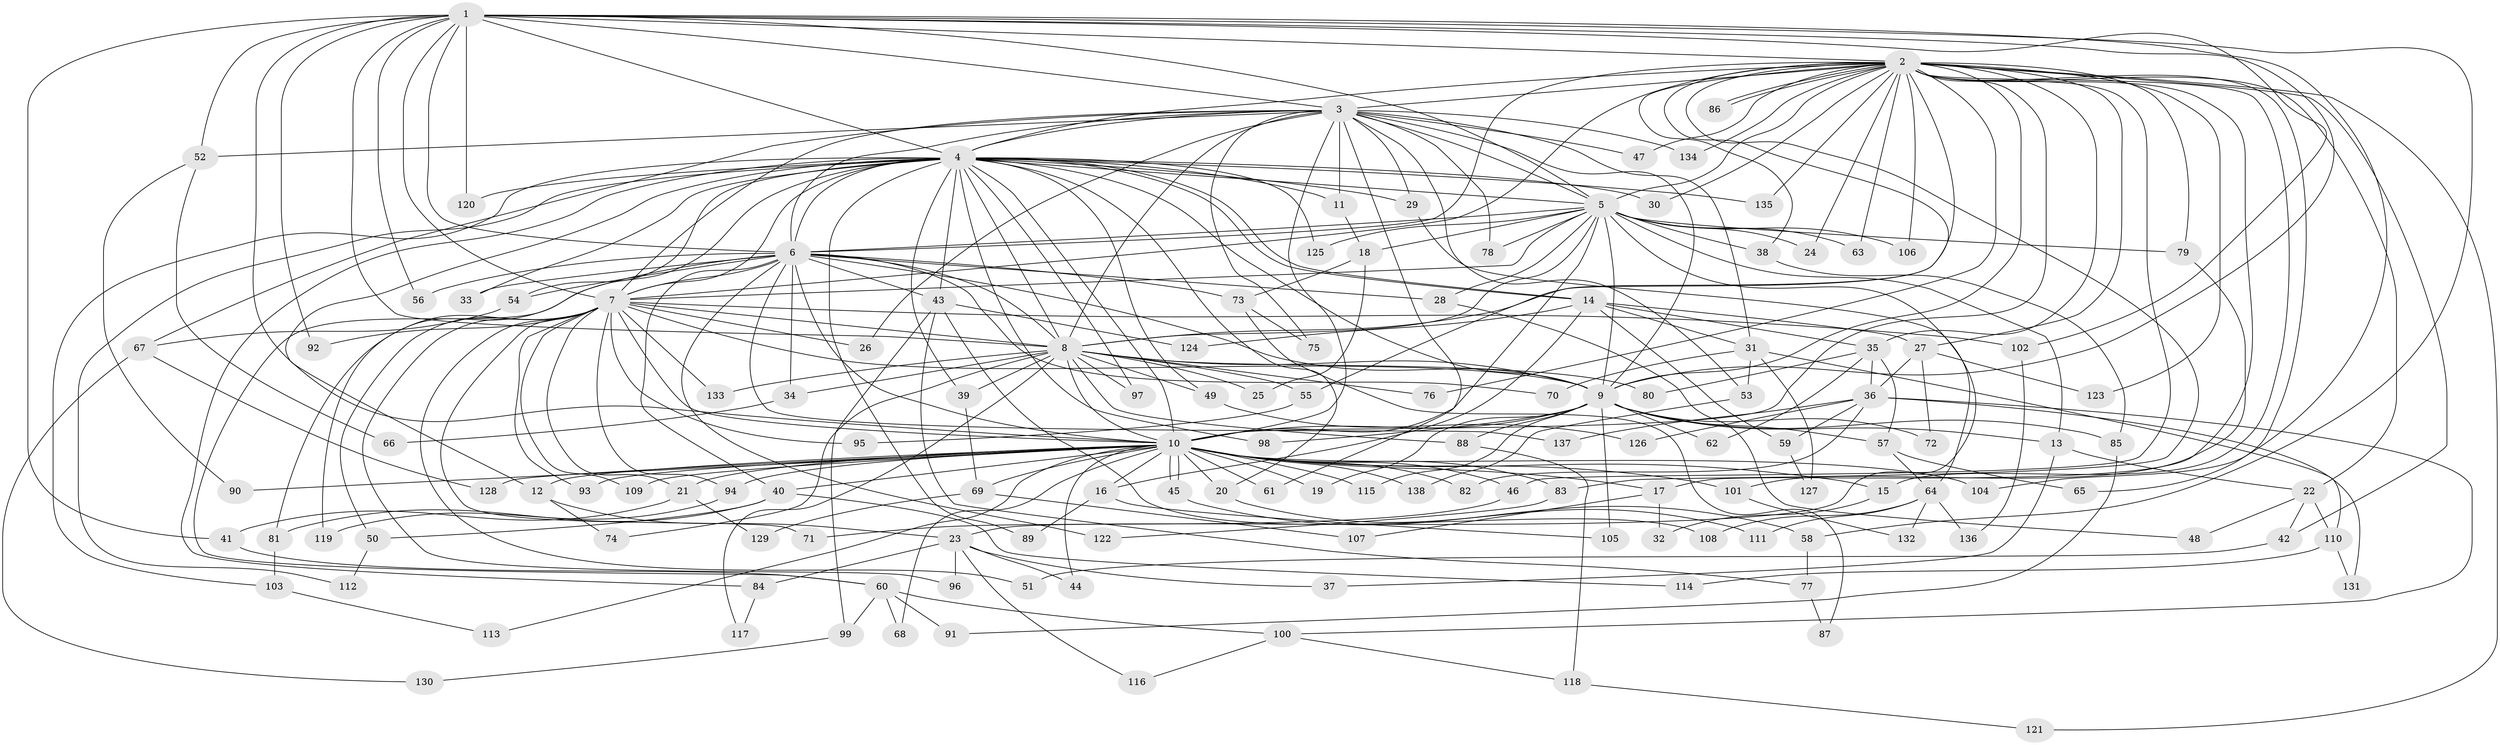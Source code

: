 // Generated by graph-tools (version 1.1) at 2025/14/03/09/25 04:14:01]
// undirected, 138 vertices, 301 edges
graph export_dot {
graph [start="1"]
  node [color=gray90,style=filled];
  1;
  2;
  3;
  4;
  5;
  6;
  7;
  8;
  9;
  10;
  11;
  12;
  13;
  14;
  15;
  16;
  17;
  18;
  19;
  20;
  21;
  22;
  23;
  24;
  25;
  26;
  27;
  28;
  29;
  30;
  31;
  32;
  33;
  34;
  35;
  36;
  37;
  38;
  39;
  40;
  41;
  42;
  43;
  44;
  45;
  46;
  47;
  48;
  49;
  50;
  51;
  52;
  53;
  54;
  55;
  56;
  57;
  58;
  59;
  60;
  61;
  62;
  63;
  64;
  65;
  66;
  67;
  68;
  69;
  70;
  71;
  72;
  73;
  74;
  75;
  76;
  77;
  78;
  79;
  80;
  81;
  82;
  83;
  84;
  85;
  86;
  87;
  88;
  89;
  90;
  91;
  92;
  93;
  94;
  95;
  96;
  97;
  98;
  99;
  100;
  101;
  102;
  103;
  104;
  105;
  106;
  107;
  108;
  109;
  110;
  111;
  112;
  113;
  114;
  115;
  116;
  117;
  118;
  119;
  120;
  121;
  122;
  123;
  124;
  125;
  126;
  127;
  128;
  129;
  130;
  131;
  132;
  133;
  134;
  135;
  136;
  137;
  138;
  1 -- 2;
  1 -- 3;
  1 -- 4;
  1 -- 5;
  1 -- 6;
  1 -- 7;
  1 -- 8;
  1 -- 9;
  1 -- 10;
  1 -- 41;
  1 -- 52;
  1 -- 56;
  1 -- 58;
  1 -- 92;
  1 -- 102;
  1 -- 104;
  1 -- 120;
  2 -- 3;
  2 -- 4;
  2 -- 5;
  2 -- 6;
  2 -- 7;
  2 -- 8;
  2 -- 9;
  2 -- 10;
  2 -- 15;
  2 -- 17;
  2 -- 22;
  2 -- 24;
  2 -- 27;
  2 -- 30;
  2 -- 35;
  2 -- 38;
  2 -- 42;
  2 -- 46;
  2 -- 47;
  2 -- 55;
  2 -- 63;
  2 -- 65;
  2 -- 76;
  2 -- 79;
  2 -- 83;
  2 -- 86;
  2 -- 86;
  2 -- 106;
  2 -- 121;
  2 -- 123;
  2 -- 134;
  2 -- 135;
  3 -- 4;
  3 -- 5;
  3 -- 6;
  3 -- 7;
  3 -- 8;
  3 -- 9;
  3 -- 10;
  3 -- 11;
  3 -- 26;
  3 -- 29;
  3 -- 31;
  3 -- 47;
  3 -- 52;
  3 -- 53;
  3 -- 61;
  3 -- 67;
  3 -- 75;
  3 -- 78;
  3 -- 134;
  4 -- 5;
  4 -- 6;
  4 -- 7;
  4 -- 8;
  4 -- 9;
  4 -- 10;
  4 -- 11;
  4 -- 12;
  4 -- 14;
  4 -- 14;
  4 -- 20;
  4 -- 29;
  4 -- 30;
  4 -- 33;
  4 -- 39;
  4 -- 43;
  4 -- 49;
  4 -- 54;
  4 -- 84;
  4 -- 89;
  4 -- 97;
  4 -- 98;
  4 -- 103;
  4 -- 112;
  4 -- 119;
  4 -- 120;
  4 -- 125;
  4 -- 135;
  5 -- 6;
  5 -- 7;
  5 -- 8;
  5 -- 9;
  5 -- 10;
  5 -- 13;
  5 -- 18;
  5 -- 23;
  5 -- 24;
  5 -- 28;
  5 -- 38;
  5 -- 63;
  5 -- 78;
  5 -- 79;
  5 -- 106;
  5 -- 125;
  6 -- 7;
  6 -- 8;
  6 -- 9;
  6 -- 10;
  6 -- 28;
  6 -- 33;
  6 -- 34;
  6 -- 40;
  6 -- 43;
  6 -- 54;
  6 -- 56;
  6 -- 60;
  6 -- 70;
  6 -- 73;
  6 -- 122;
  6 -- 137;
  7 -- 8;
  7 -- 9;
  7 -- 10;
  7 -- 21;
  7 -- 26;
  7 -- 50;
  7 -- 51;
  7 -- 71;
  7 -- 81;
  7 -- 92;
  7 -- 93;
  7 -- 94;
  7 -- 95;
  7 -- 96;
  7 -- 102;
  7 -- 109;
  7 -- 133;
  8 -- 9;
  8 -- 10;
  8 -- 25;
  8 -- 34;
  8 -- 39;
  8 -- 49;
  8 -- 55;
  8 -- 74;
  8 -- 76;
  8 -- 80;
  8 -- 88;
  8 -- 97;
  8 -- 117;
  8 -- 133;
  9 -- 10;
  9 -- 13;
  9 -- 19;
  9 -- 57;
  9 -- 62;
  9 -- 72;
  9 -- 85;
  9 -- 88;
  9 -- 98;
  9 -- 105;
  9 -- 115;
  10 -- 12;
  10 -- 15;
  10 -- 16;
  10 -- 17;
  10 -- 19;
  10 -- 20;
  10 -- 21;
  10 -- 40;
  10 -- 44;
  10 -- 45;
  10 -- 45;
  10 -- 46;
  10 -- 61;
  10 -- 68;
  10 -- 69;
  10 -- 82;
  10 -- 83;
  10 -- 90;
  10 -- 93;
  10 -- 94;
  10 -- 101;
  10 -- 104;
  10 -- 109;
  10 -- 113;
  10 -- 115;
  10 -- 128;
  10 -- 138;
  11 -- 18;
  12 -- 23;
  12 -- 74;
  13 -- 22;
  13 -- 37;
  14 -- 16;
  14 -- 27;
  14 -- 31;
  14 -- 35;
  14 -- 59;
  14 -- 124;
  15 -- 32;
  16 -- 89;
  16 -- 105;
  17 -- 32;
  17 -- 107;
  18 -- 25;
  18 -- 73;
  20 -- 111;
  21 -- 41;
  21 -- 129;
  22 -- 42;
  22 -- 48;
  22 -- 110;
  23 -- 37;
  23 -- 44;
  23 -- 84;
  23 -- 96;
  23 -- 116;
  27 -- 36;
  27 -- 72;
  27 -- 123;
  28 -- 48;
  29 -- 64;
  31 -- 53;
  31 -- 70;
  31 -- 110;
  31 -- 127;
  34 -- 66;
  35 -- 36;
  35 -- 57;
  35 -- 62;
  35 -- 80;
  36 -- 59;
  36 -- 82;
  36 -- 100;
  36 -- 126;
  36 -- 131;
  36 -- 137;
  38 -- 85;
  39 -- 69;
  40 -- 50;
  40 -- 81;
  40 -- 114;
  41 -- 60;
  42 -- 51;
  43 -- 77;
  43 -- 99;
  43 -- 108;
  43 -- 124;
  45 -- 58;
  46 -- 71;
  49 -- 126;
  50 -- 112;
  52 -- 66;
  52 -- 90;
  53 -- 138;
  54 -- 67;
  55 -- 95;
  57 -- 64;
  57 -- 65;
  58 -- 77;
  59 -- 127;
  60 -- 68;
  60 -- 91;
  60 -- 99;
  60 -- 100;
  64 -- 108;
  64 -- 111;
  64 -- 132;
  64 -- 136;
  67 -- 128;
  67 -- 130;
  69 -- 107;
  69 -- 129;
  73 -- 75;
  73 -- 87;
  77 -- 87;
  79 -- 101;
  81 -- 103;
  83 -- 122;
  84 -- 117;
  85 -- 91;
  88 -- 118;
  94 -- 119;
  99 -- 130;
  100 -- 116;
  100 -- 118;
  101 -- 132;
  102 -- 136;
  103 -- 113;
  110 -- 114;
  110 -- 131;
  118 -- 121;
}
